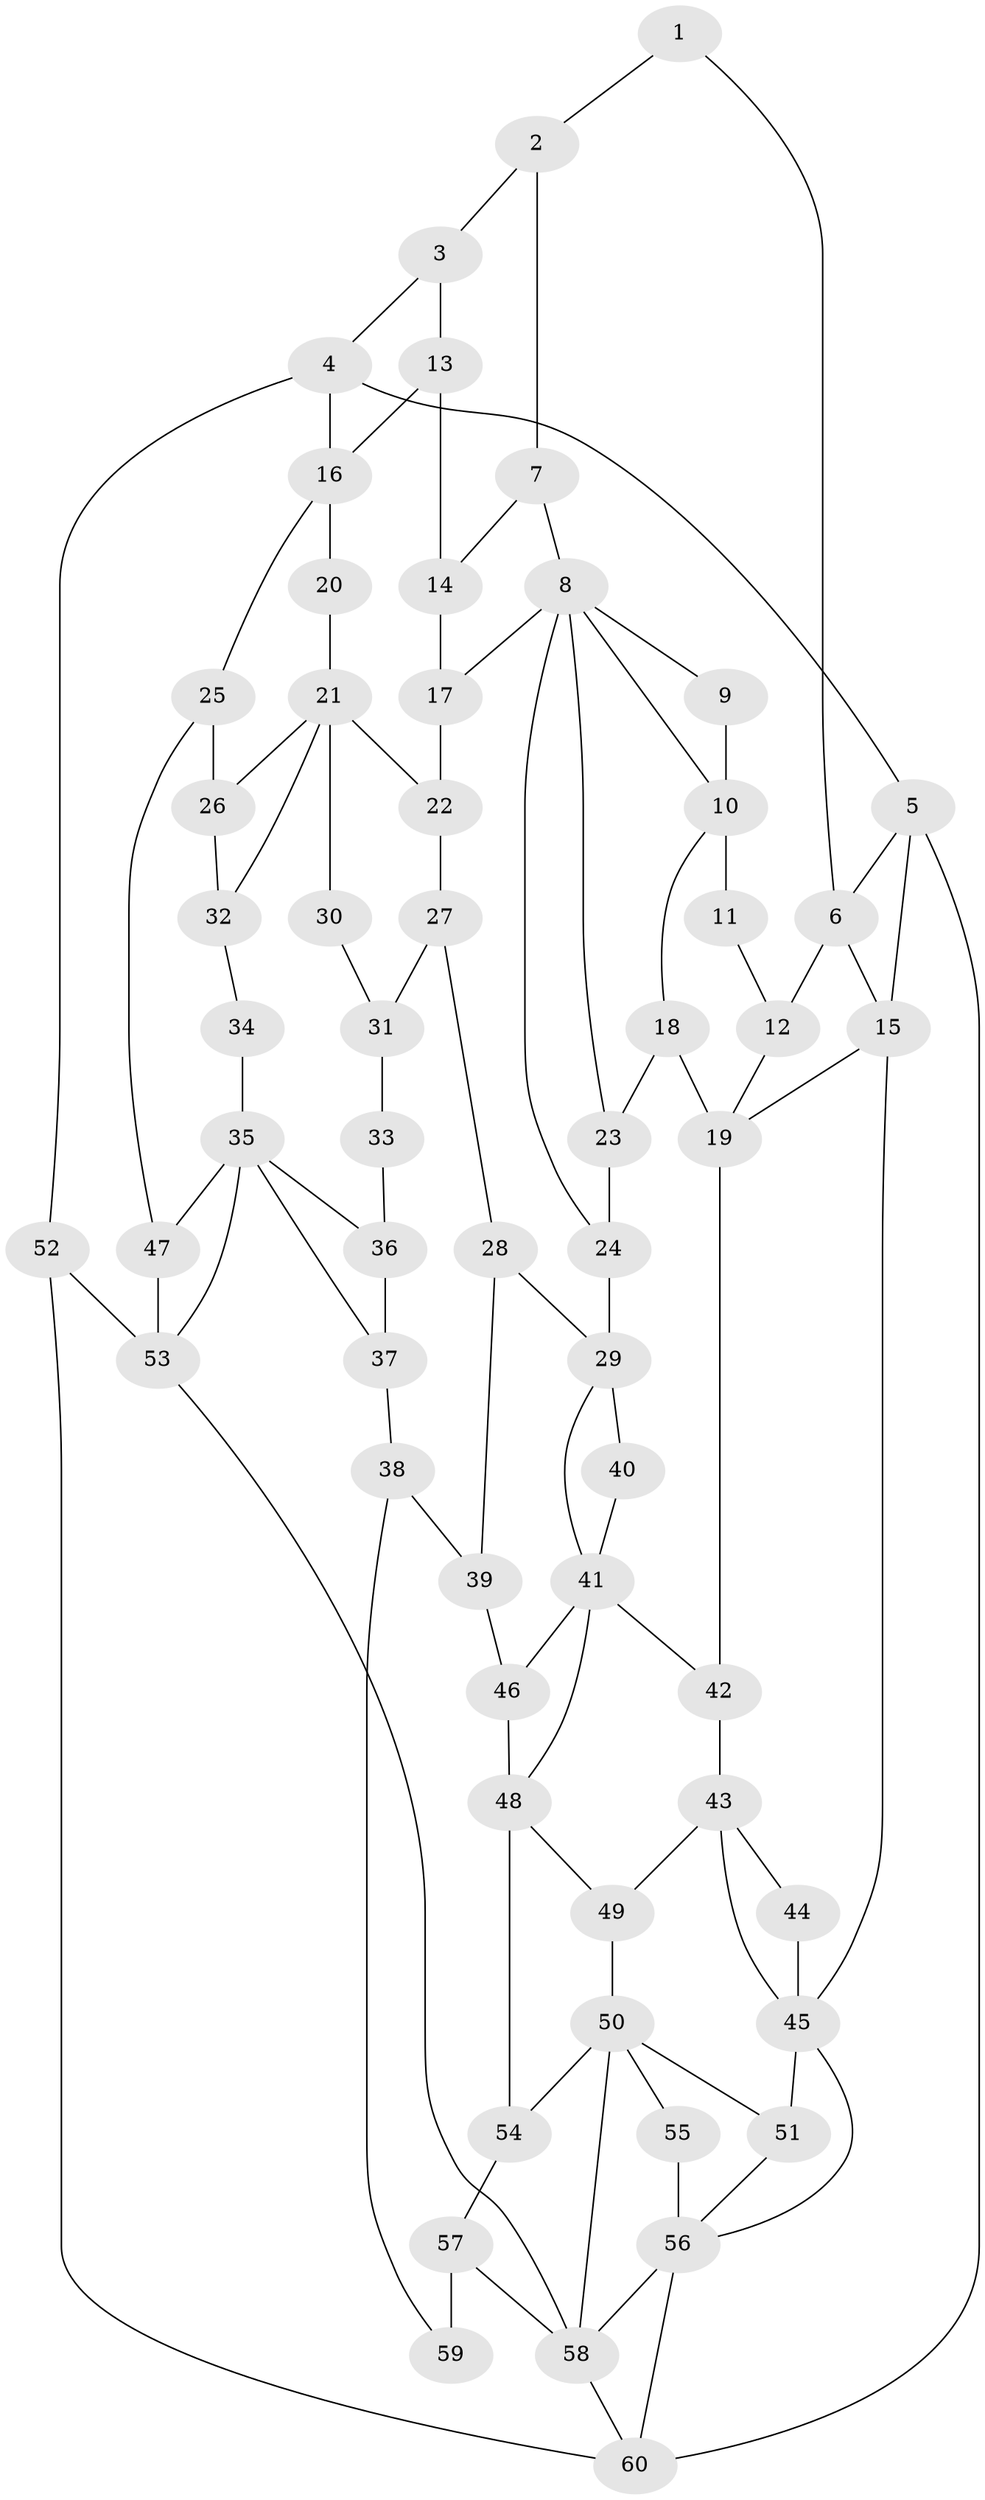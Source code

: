 // original degree distribution, {3: 0.025, 4: 0.175, 5: 0.625, 6: 0.175}
// Generated by graph-tools (version 1.1) at 2025/38/03/09/25 02:38:36]
// undirected, 60 vertices, 99 edges
graph export_dot {
graph [start="1"]
  node [color=gray90,style=filled];
  1;
  2;
  3;
  4;
  5;
  6;
  7;
  8;
  9;
  10;
  11;
  12;
  13;
  14;
  15;
  16;
  17;
  18;
  19;
  20;
  21;
  22;
  23;
  24;
  25;
  26;
  27;
  28;
  29;
  30;
  31;
  32;
  33;
  34;
  35;
  36;
  37;
  38;
  39;
  40;
  41;
  42;
  43;
  44;
  45;
  46;
  47;
  48;
  49;
  50;
  51;
  52;
  53;
  54;
  55;
  56;
  57;
  58;
  59;
  60;
  1 -- 2 [weight=1.0];
  1 -- 6 [weight=1.0];
  2 -- 3 [weight=1.0];
  2 -- 7 [weight=1.0];
  3 -- 4 [weight=1.0];
  3 -- 13 [weight=1.0];
  4 -- 5 [weight=1.0];
  4 -- 16 [weight=1.0];
  4 -- 52 [weight=1.0];
  5 -- 6 [weight=1.0];
  5 -- 15 [weight=1.0];
  5 -- 60 [weight=1.0];
  6 -- 12 [weight=2.0];
  6 -- 15 [weight=1.0];
  7 -- 8 [weight=1.0];
  7 -- 14 [weight=1.0];
  8 -- 9 [weight=1.0];
  8 -- 10 [weight=1.0];
  8 -- 17 [weight=1.0];
  8 -- 23 [weight=1.0];
  8 -- 24 [weight=1.0];
  9 -- 10 [weight=2.0];
  10 -- 11 [weight=2.0];
  10 -- 18 [weight=1.0];
  11 -- 12 [weight=1.0];
  12 -- 19 [weight=1.0];
  13 -- 14 [weight=1.0];
  13 -- 16 [weight=2.0];
  14 -- 17 [weight=1.0];
  15 -- 19 [weight=1.0];
  15 -- 45 [weight=1.0];
  16 -- 20 [weight=1.0];
  16 -- 25 [weight=1.0];
  17 -- 22 [weight=1.0];
  18 -- 19 [weight=2.0];
  18 -- 23 [weight=1.0];
  19 -- 42 [weight=2.0];
  20 -- 21 [weight=2.0];
  21 -- 22 [weight=1.0];
  21 -- 26 [weight=1.0];
  21 -- 30 [weight=1.0];
  21 -- 32 [weight=1.0];
  22 -- 27 [weight=1.0];
  23 -- 24 [weight=2.0];
  24 -- 29 [weight=2.0];
  25 -- 26 [weight=1.0];
  25 -- 47 [weight=1.0];
  26 -- 32 [weight=1.0];
  27 -- 28 [weight=1.0];
  27 -- 31 [weight=1.0];
  28 -- 29 [weight=1.0];
  28 -- 39 [weight=1.0];
  29 -- 40 [weight=2.0];
  29 -- 41 [weight=1.0];
  30 -- 31 [weight=1.0];
  31 -- 33 [weight=1.0];
  32 -- 34 [weight=1.0];
  33 -- 36 [weight=1.0];
  34 -- 35 [weight=2.0];
  35 -- 36 [weight=1.0];
  35 -- 37 [weight=1.0];
  35 -- 47 [weight=1.0];
  35 -- 53 [weight=1.0];
  36 -- 37 [weight=1.0];
  37 -- 38 [weight=1.0];
  38 -- 39 [weight=1.0];
  38 -- 59 [weight=1.0];
  39 -- 46 [weight=1.0];
  40 -- 41 [weight=1.0];
  41 -- 42 [weight=1.0];
  41 -- 46 [weight=1.0];
  41 -- 48 [weight=1.0];
  42 -- 43 [weight=2.0];
  43 -- 44 [weight=2.0];
  43 -- 45 [weight=1.0];
  43 -- 49 [weight=1.0];
  44 -- 45 [weight=1.0];
  45 -- 51 [weight=1.0];
  45 -- 56 [weight=1.0];
  46 -- 48 [weight=1.0];
  47 -- 53 [weight=1.0];
  48 -- 49 [weight=1.0];
  48 -- 54 [weight=2.0];
  49 -- 50 [weight=1.0];
  50 -- 51 [weight=1.0];
  50 -- 54 [weight=1.0];
  50 -- 55 [weight=1.0];
  50 -- 58 [weight=1.0];
  51 -- 56 [weight=1.0];
  52 -- 53 [weight=2.0];
  52 -- 60 [weight=1.0];
  53 -- 58 [weight=1.0];
  54 -- 57 [weight=2.0];
  55 -- 56 [weight=2.0];
  56 -- 58 [weight=1.0];
  56 -- 60 [weight=1.0];
  57 -- 58 [weight=2.0];
  57 -- 59 [weight=2.0];
  58 -- 60 [weight=1.0];
}
